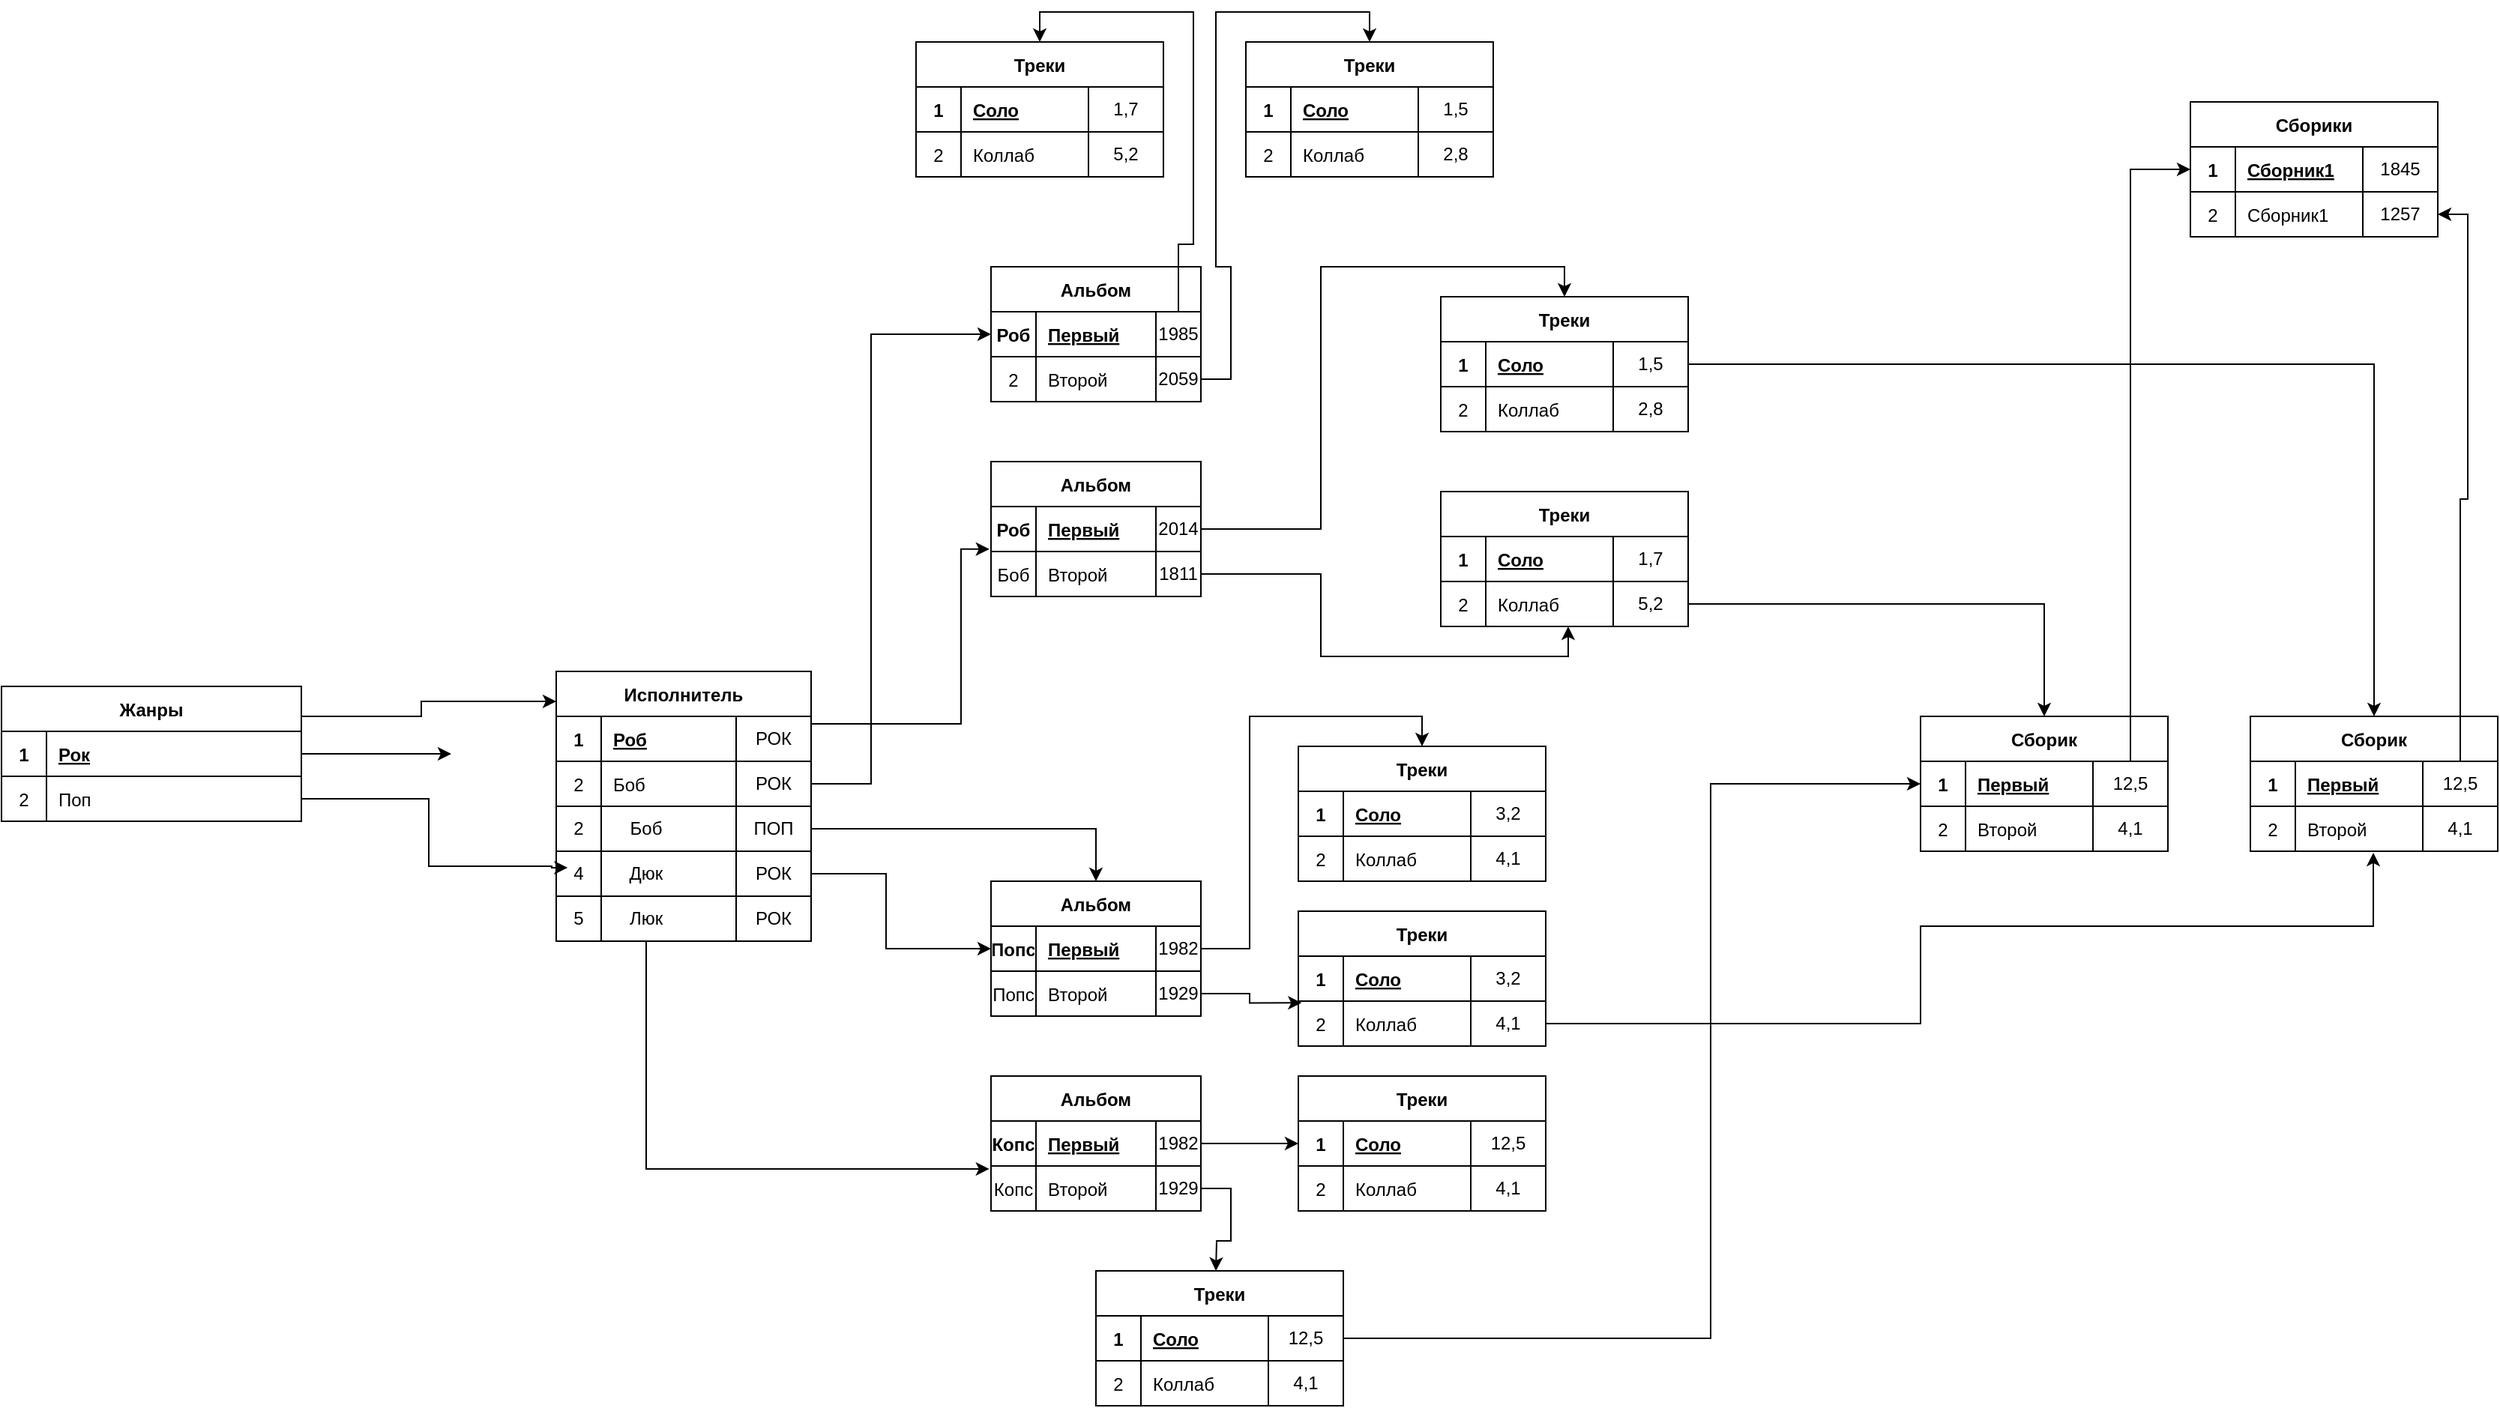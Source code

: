 <mxfile version="24.7.8">
  <diagram id="R2lEEEUBdFMjLlhIrx00" name="Page-1">
    <mxGraphModel dx="2607" dy="5033" grid="1" gridSize="10" guides="1" tooltips="1" connect="1" arrows="1" fold="1" page="1" pageScale="1" pageWidth="2339" pageHeight="3300" math="0" shadow="0" extFonts="Permanent Marker^https://fonts.googleapis.com/css?family=Permanent+Marker">
      <root>
        <mxCell id="0" />
        <mxCell id="1" parent="0" />
        <mxCell id="4CDZ-WCf3ktnuVXb5o3u-1" style="edgeStyle=orthogonalEdgeStyle;rounded=0;orthogonalLoop=1;jettySize=auto;html=1;" edge="1" parent="1" source="C-vyLk0tnHw3VtMMgP7b-23">
          <mxGeometry relative="1" as="geometry">
            <mxPoint x="550" y="495" as="targetPoint" />
          </mxGeometry>
        </mxCell>
        <mxCell id="C-vyLk0tnHw3VtMMgP7b-23" value="Жанры" style="shape=table;startSize=30;container=1;collapsible=1;childLayout=tableLayout;fixedRows=1;rowLines=0;fontStyle=1;align=center;resizeLast=1;" parent="1" vertex="1">
          <mxGeometry x="250" y="450" width="200" height="90" as="geometry" />
        </mxCell>
        <mxCell id="C-vyLk0tnHw3VtMMgP7b-24" value="" style="shape=partialRectangle;collapsible=0;dropTarget=0;pointerEvents=0;fillColor=none;points=[[0,0.5],[1,0.5]];portConstraint=eastwest;top=0;left=0;right=0;bottom=1;" parent="C-vyLk0tnHw3VtMMgP7b-23" vertex="1">
          <mxGeometry y="30" width="200" height="30" as="geometry" />
        </mxCell>
        <mxCell id="C-vyLk0tnHw3VtMMgP7b-25" value="1" style="shape=partialRectangle;overflow=hidden;connectable=0;fillColor=none;top=0;left=0;bottom=0;right=0;fontStyle=1;" parent="C-vyLk0tnHw3VtMMgP7b-24" vertex="1">
          <mxGeometry width="30" height="30" as="geometry">
            <mxRectangle width="30" height="30" as="alternateBounds" />
          </mxGeometry>
        </mxCell>
        <mxCell id="C-vyLk0tnHw3VtMMgP7b-26" value="Рок" style="shape=partialRectangle;overflow=hidden;connectable=0;fillColor=none;top=0;left=0;bottom=0;right=0;align=left;spacingLeft=6;fontStyle=5;" parent="C-vyLk0tnHw3VtMMgP7b-24" vertex="1">
          <mxGeometry x="30" width="170" height="30" as="geometry">
            <mxRectangle width="170" height="30" as="alternateBounds" />
          </mxGeometry>
        </mxCell>
        <mxCell id="C-vyLk0tnHw3VtMMgP7b-27" value="" style="shape=partialRectangle;collapsible=0;dropTarget=0;pointerEvents=0;fillColor=none;points=[[0,0.5],[1,0.5]];portConstraint=eastwest;top=0;left=0;right=0;bottom=0;" parent="C-vyLk0tnHw3VtMMgP7b-23" vertex="1">
          <mxGeometry y="60" width="200" height="30" as="geometry" />
        </mxCell>
        <mxCell id="C-vyLk0tnHw3VtMMgP7b-28" value="2" style="shape=partialRectangle;overflow=hidden;connectable=0;fillColor=none;top=0;left=0;bottom=0;right=0;" parent="C-vyLk0tnHw3VtMMgP7b-27" vertex="1">
          <mxGeometry width="30" height="30" as="geometry">
            <mxRectangle width="30" height="30" as="alternateBounds" />
          </mxGeometry>
        </mxCell>
        <mxCell id="C-vyLk0tnHw3VtMMgP7b-29" value="Поп" style="shape=partialRectangle;overflow=hidden;connectable=0;fillColor=none;top=0;left=0;bottom=0;right=0;align=left;spacingLeft=6;" parent="C-vyLk0tnHw3VtMMgP7b-27" vertex="1">
          <mxGeometry x="30" width="170" height="30" as="geometry">
            <mxRectangle width="170" height="30" as="alternateBounds" />
          </mxGeometry>
        </mxCell>
        <mxCell id="YTF2hIUv2K5-e52_fm-p-2" value="Исполнитель" style="shape=table;startSize=30;container=1;collapsible=1;childLayout=tableLayout;fixedRows=1;rowLines=0;fontStyle=1;align=center;resizeLast=1;swimlaneFillColor=none;" parent="1" vertex="1">
          <mxGeometry x="620" y="440" width="170" height="180" as="geometry" />
        </mxCell>
        <mxCell id="YTF2hIUv2K5-e52_fm-p-3" value="" style="shape=partialRectangle;collapsible=0;dropTarget=0;pointerEvents=0;fillColor=none;points=[[0,0.5],[1,0.5]];portConstraint=eastwest;top=0;left=0;right=0;bottom=1;swimlaneFillColor=none;" parent="YTF2hIUv2K5-e52_fm-p-2" vertex="1">
          <mxGeometry y="30" width="170" height="30" as="geometry" />
        </mxCell>
        <mxCell id="YTF2hIUv2K5-e52_fm-p-4" value="1" style="shape=partialRectangle;overflow=hidden;connectable=0;fillColor=none;top=0;left=0;bottom=0;right=0;fontStyle=1;swimlaneFillColor=none;" parent="YTF2hIUv2K5-e52_fm-p-3" vertex="1">
          <mxGeometry width="30" height="30" as="geometry">
            <mxRectangle width="30" height="30" as="alternateBounds" />
          </mxGeometry>
        </mxCell>
        <mxCell id="YTF2hIUv2K5-e52_fm-p-5" value="Роб" style="shape=partialRectangle;overflow=hidden;connectable=0;fillColor=none;top=0;left=0;bottom=0;right=0;align=left;spacingLeft=6;fontStyle=5;swimlaneFillColor=none;" parent="YTF2hIUv2K5-e52_fm-p-3" vertex="1">
          <mxGeometry x="30" width="140" height="30" as="geometry">
            <mxRectangle width="140" height="30" as="alternateBounds" />
          </mxGeometry>
        </mxCell>
        <mxCell id="YTF2hIUv2K5-e52_fm-p-6" value="" style="shape=partialRectangle;collapsible=0;dropTarget=0;pointerEvents=0;fillColor=none;points=[[0,0.5],[1,0.5]];portConstraint=eastwest;top=0;left=0;right=0;bottom=0;swimlaneFillColor=none;" parent="YTF2hIUv2K5-e52_fm-p-2" vertex="1">
          <mxGeometry y="60" width="170" height="30" as="geometry" />
        </mxCell>
        <mxCell id="YTF2hIUv2K5-e52_fm-p-7" value="2" style="shape=partialRectangle;overflow=hidden;connectable=0;fillColor=none;top=0;left=0;bottom=0;right=0;swimlaneFillColor=none;" parent="YTF2hIUv2K5-e52_fm-p-6" vertex="1">
          <mxGeometry width="30" height="30" as="geometry">
            <mxRectangle width="30" height="30" as="alternateBounds" />
          </mxGeometry>
        </mxCell>
        <mxCell id="YTF2hIUv2K5-e52_fm-p-8" value="Боб" style="shape=partialRectangle;overflow=hidden;connectable=0;fillColor=none;top=0;left=0;bottom=0;right=0;align=left;spacingLeft=6;swimlaneFillColor=none;" parent="YTF2hIUv2K5-e52_fm-p-6" vertex="1">
          <mxGeometry x="30" width="140" height="30" as="geometry">
            <mxRectangle width="140" height="30" as="alternateBounds" />
          </mxGeometry>
        </mxCell>
        <mxCell id="YTF2hIUv2K5-e52_fm-p-84" value="" style="group" parent="1" vertex="1" connectable="0">
          <mxGeometry x="910" y="580" width="140" height="90" as="geometry" />
        </mxCell>
        <mxCell id="YTF2hIUv2K5-e52_fm-p-26" value="Альбом" style="shape=table;startSize=30;container=1;collapsible=1;childLayout=tableLayout;fixedRows=1;rowLines=0;fontStyle=1;align=center;resizeLast=1;swimlaneLine=1;" parent="YTF2hIUv2K5-e52_fm-p-84" vertex="1">
          <mxGeometry width="140" height="90" as="geometry">
            <mxRectangle x="960" y="510" width="80" height="30" as="alternateBounds" />
          </mxGeometry>
        </mxCell>
        <mxCell id="YTF2hIUv2K5-e52_fm-p-27" value="" style="shape=partialRectangle;collapsible=0;dropTarget=0;pointerEvents=0;fillColor=none;points=[[0,0.5],[1,0.5]];portConstraint=eastwest;top=0;left=0;right=0;bottom=1;" parent="YTF2hIUv2K5-e52_fm-p-26" vertex="1">
          <mxGeometry y="30" width="140" height="30" as="geometry" />
        </mxCell>
        <mxCell id="YTF2hIUv2K5-e52_fm-p-28" value="Попс" style="shape=partialRectangle;overflow=hidden;connectable=0;fillColor=none;top=0;left=0;bottom=0;right=0;fontStyle=1;" parent="YTF2hIUv2K5-e52_fm-p-27" vertex="1">
          <mxGeometry width="30" height="30" as="geometry">
            <mxRectangle width="30" height="30" as="alternateBounds" />
          </mxGeometry>
        </mxCell>
        <mxCell id="YTF2hIUv2K5-e52_fm-p-29" value="Первый" style="shape=partialRectangle;overflow=hidden;connectable=0;fillColor=none;top=0;left=0;bottom=0;right=0;align=left;spacingLeft=6;fontStyle=5;" parent="YTF2hIUv2K5-e52_fm-p-27" vertex="1">
          <mxGeometry x="30" width="110" height="30" as="geometry">
            <mxRectangle width="110" height="30" as="alternateBounds" />
          </mxGeometry>
        </mxCell>
        <mxCell id="YTF2hIUv2K5-e52_fm-p-30" value="" style="shape=partialRectangle;collapsible=0;dropTarget=0;pointerEvents=0;fillColor=none;points=[[0,0.5],[1,0.5]];portConstraint=eastwest;top=0;left=0;right=0;bottom=0;" parent="YTF2hIUv2K5-e52_fm-p-26" vertex="1">
          <mxGeometry y="60" width="140" height="30" as="geometry" />
        </mxCell>
        <mxCell id="YTF2hIUv2K5-e52_fm-p-31" value="Попс" style="shape=partialRectangle;overflow=hidden;connectable=0;fillColor=none;top=0;left=0;bottom=0;right=0;" parent="YTF2hIUv2K5-e52_fm-p-30" vertex="1">
          <mxGeometry width="30" height="30" as="geometry">
            <mxRectangle width="30" height="30" as="alternateBounds" />
          </mxGeometry>
        </mxCell>
        <mxCell id="YTF2hIUv2K5-e52_fm-p-32" value="Второй" style="shape=partialRectangle;overflow=hidden;connectable=0;fillColor=none;top=0;left=0;bottom=0;right=0;align=left;spacingLeft=6;" parent="YTF2hIUv2K5-e52_fm-p-30" vertex="1">
          <mxGeometry x="30" width="110" height="30" as="geometry">
            <mxRectangle width="110" height="30" as="alternateBounds" />
          </mxGeometry>
        </mxCell>
        <mxCell id="YTF2hIUv2K5-e52_fm-p-74" value="1982" style="rounded=0;whiteSpace=wrap;html=1;fillColor=none;" parent="YTF2hIUv2K5-e52_fm-p-84" vertex="1">
          <mxGeometry x="110" y="30" width="30" height="30" as="geometry" />
        </mxCell>
        <mxCell id="YTF2hIUv2K5-e52_fm-p-80" value="" style="rounded=0;whiteSpace=wrap;html=1;fillColor=none;" parent="YTF2hIUv2K5-e52_fm-p-84" vertex="1">
          <mxGeometry x="110" y="60" width="30" height="30" as="geometry" />
        </mxCell>
        <mxCell id="YTF2hIUv2K5-e52_fm-p-81" value="1929" style="rounded=0;whiteSpace=wrap;html=1;fillColor=none;" parent="YTF2hIUv2K5-e52_fm-p-84" vertex="1">
          <mxGeometry x="110" y="60" width="30" height="30" as="geometry" />
        </mxCell>
        <mxCell id="YTF2hIUv2K5-e52_fm-p-85" value="" style="group" parent="1" vertex="1" connectable="0">
          <mxGeometry x="910" y="710" width="140" height="90" as="geometry" />
        </mxCell>
        <mxCell id="YTF2hIUv2K5-e52_fm-p-86" value="Альбом" style="shape=table;startSize=30;container=1;collapsible=1;childLayout=tableLayout;fixedRows=1;rowLines=0;fontStyle=1;align=center;resizeLast=1;swimlaneLine=1;" parent="YTF2hIUv2K5-e52_fm-p-85" vertex="1">
          <mxGeometry width="140" height="90" as="geometry">
            <mxRectangle x="960" y="510" width="80" height="30" as="alternateBounds" />
          </mxGeometry>
        </mxCell>
        <mxCell id="YTF2hIUv2K5-e52_fm-p-87" value="" style="shape=partialRectangle;collapsible=0;dropTarget=0;pointerEvents=0;fillColor=none;points=[[0,0.5],[1,0.5]];portConstraint=eastwest;top=0;left=0;right=0;bottom=1;" parent="YTF2hIUv2K5-e52_fm-p-86" vertex="1">
          <mxGeometry y="30" width="140" height="30" as="geometry" />
        </mxCell>
        <mxCell id="YTF2hIUv2K5-e52_fm-p-88" value="Копс" style="shape=partialRectangle;overflow=hidden;connectable=0;fillColor=none;top=0;left=0;bottom=0;right=0;fontStyle=1;" parent="YTF2hIUv2K5-e52_fm-p-87" vertex="1">
          <mxGeometry width="30" height="30" as="geometry">
            <mxRectangle width="30" height="30" as="alternateBounds" />
          </mxGeometry>
        </mxCell>
        <mxCell id="YTF2hIUv2K5-e52_fm-p-89" value="Первый" style="shape=partialRectangle;overflow=hidden;connectable=0;fillColor=none;top=0;left=0;bottom=0;right=0;align=left;spacingLeft=6;fontStyle=5;" parent="YTF2hIUv2K5-e52_fm-p-87" vertex="1">
          <mxGeometry x="30" width="110" height="30" as="geometry">
            <mxRectangle width="110" height="30" as="alternateBounds" />
          </mxGeometry>
        </mxCell>
        <mxCell id="YTF2hIUv2K5-e52_fm-p-90" value="" style="shape=partialRectangle;collapsible=0;dropTarget=0;pointerEvents=0;fillColor=none;points=[[0,0.5],[1,0.5]];portConstraint=eastwest;top=0;left=0;right=0;bottom=0;" parent="YTF2hIUv2K5-e52_fm-p-86" vertex="1">
          <mxGeometry y="60" width="140" height="30" as="geometry" />
        </mxCell>
        <mxCell id="YTF2hIUv2K5-e52_fm-p-91" value="Копс" style="shape=partialRectangle;overflow=hidden;connectable=0;fillColor=none;top=0;left=0;bottom=0;right=0;" parent="YTF2hIUv2K5-e52_fm-p-90" vertex="1">
          <mxGeometry width="30" height="30" as="geometry">
            <mxRectangle width="30" height="30" as="alternateBounds" />
          </mxGeometry>
        </mxCell>
        <mxCell id="YTF2hIUv2K5-e52_fm-p-92" value="Второй" style="shape=partialRectangle;overflow=hidden;connectable=0;fillColor=none;top=0;left=0;bottom=0;right=0;align=left;spacingLeft=6;" parent="YTF2hIUv2K5-e52_fm-p-90" vertex="1">
          <mxGeometry x="30" width="110" height="30" as="geometry">
            <mxRectangle width="110" height="30" as="alternateBounds" />
          </mxGeometry>
        </mxCell>
        <mxCell id="YTF2hIUv2K5-e52_fm-p-93" value="1982" style="rounded=0;whiteSpace=wrap;html=1;fillColor=none;" parent="YTF2hIUv2K5-e52_fm-p-85" vertex="1">
          <mxGeometry x="110" y="30" width="30" height="30" as="geometry" />
        </mxCell>
        <mxCell id="YTF2hIUv2K5-e52_fm-p-94" value="" style="rounded=0;whiteSpace=wrap;html=1;fillColor=none;" parent="YTF2hIUv2K5-e52_fm-p-85" vertex="1">
          <mxGeometry x="110" y="60" width="30" height="30" as="geometry" />
        </mxCell>
        <mxCell id="YTF2hIUv2K5-e52_fm-p-95" value="1929" style="rounded=0;whiteSpace=wrap;html=1;fillColor=none;" parent="YTF2hIUv2K5-e52_fm-p-85" vertex="1">
          <mxGeometry x="110" y="60" width="30" height="30" as="geometry" />
        </mxCell>
        <mxCell id="YTF2hIUv2K5-e52_fm-p-229" style="edgeStyle=orthogonalEdgeStyle;rounded=0;orthogonalLoop=1;jettySize=auto;html=1;" parent="YTF2hIUv2K5-e52_fm-p-85" source="YTF2hIUv2K5-e52_fm-p-90" edge="1">
          <mxGeometry relative="1" as="geometry">
            <mxPoint x="150" y="130.0" as="targetPoint" />
          </mxGeometry>
        </mxCell>
        <mxCell id="YTF2hIUv2K5-e52_fm-p-96" value="" style="group" parent="1" vertex="1" connectable="0">
          <mxGeometry x="910" y="300" width="140" height="90" as="geometry" />
        </mxCell>
        <mxCell id="YTF2hIUv2K5-e52_fm-p-97" value="Альбом" style="shape=table;startSize=30;container=1;collapsible=1;childLayout=tableLayout;fixedRows=1;rowLines=0;fontStyle=1;align=center;resizeLast=1;swimlaneLine=1;" parent="YTF2hIUv2K5-e52_fm-p-96" vertex="1">
          <mxGeometry width="140" height="90" as="geometry">
            <mxRectangle x="960" y="510" width="80" height="30" as="alternateBounds" />
          </mxGeometry>
        </mxCell>
        <mxCell id="YTF2hIUv2K5-e52_fm-p-98" value="" style="shape=partialRectangle;collapsible=0;dropTarget=0;pointerEvents=0;fillColor=none;points=[[0,0.5],[1,0.5]];portConstraint=eastwest;top=0;left=0;right=0;bottom=1;" parent="YTF2hIUv2K5-e52_fm-p-97" vertex="1">
          <mxGeometry y="30" width="140" height="30" as="geometry" />
        </mxCell>
        <mxCell id="YTF2hIUv2K5-e52_fm-p-99" value="Роб" style="shape=partialRectangle;overflow=hidden;connectable=0;fillColor=none;top=0;left=0;bottom=0;right=0;fontStyle=1;" parent="YTF2hIUv2K5-e52_fm-p-98" vertex="1">
          <mxGeometry width="30" height="30" as="geometry">
            <mxRectangle width="30" height="30" as="alternateBounds" />
          </mxGeometry>
        </mxCell>
        <mxCell id="YTF2hIUv2K5-e52_fm-p-100" value="Первый" style="shape=partialRectangle;overflow=hidden;connectable=0;fillColor=none;top=0;left=0;bottom=0;right=0;align=left;spacingLeft=6;fontStyle=5;" parent="YTF2hIUv2K5-e52_fm-p-98" vertex="1">
          <mxGeometry x="30" width="110" height="30" as="geometry">
            <mxRectangle width="110" height="30" as="alternateBounds" />
          </mxGeometry>
        </mxCell>
        <mxCell id="YTF2hIUv2K5-e52_fm-p-101" value="" style="shape=partialRectangle;collapsible=0;dropTarget=0;pointerEvents=0;fillColor=none;points=[[0,0.5],[1,0.5]];portConstraint=eastwest;top=0;left=0;right=0;bottom=0;" parent="YTF2hIUv2K5-e52_fm-p-97" vertex="1">
          <mxGeometry y="60" width="140" height="30" as="geometry" />
        </mxCell>
        <mxCell id="YTF2hIUv2K5-e52_fm-p-102" value="Боб" style="shape=partialRectangle;overflow=hidden;connectable=0;fillColor=none;top=0;left=0;bottom=0;right=0;" parent="YTF2hIUv2K5-e52_fm-p-101" vertex="1">
          <mxGeometry width="30" height="30" as="geometry">
            <mxRectangle width="30" height="30" as="alternateBounds" />
          </mxGeometry>
        </mxCell>
        <mxCell id="YTF2hIUv2K5-e52_fm-p-103" value="Второй" style="shape=partialRectangle;overflow=hidden;connectable=0;fillColor=none;top=0;left=0;bottom=0;right=0;align=left;spacingLeft=6;" parent="YTF2hIUv2K5-e52_fm-p-101" vertex="1">
          <mxGeometry x="30" width="110" height="30" as="geometry">
            <mxRectangle width="110" height="30" as="alternateBounds" />
          </mxGeometry>
        </mxCell>
        <mxCell id="YTF2hIUv2K5-e52_fm-p-104" value="2014" style="rounded=0;whiteSpace=wrap;html=1;fillColor=none;" parent="YTF2hIUv2K5-e52_fm-p-96" vertex="1">
          <mxGeometry x="110" y="30" width="30" height="30" as="geometry" />
        </mxCell>
        <mxCell id="YTF2hIUv2K5-e52_fm-p-105" value="" style="rounded=0;whiteSpace=wrap;html=1;fillColor=none;" parent="YTF2hIUv2K5-e52_fm-p-96" vertex="1">
          <mxGeometry x="110" y="60" width="30" height="30" as="geometry" />
        </mxCell>
        <mxCell id="YTF2hIUv2K5-e52_fm-p-106" value="1811" style="rounded=0;whiteSpace=wrap;html=1;fillColor=none;" parent="YTF2hIUv2K5-e52_fm-p-96" vertex="1">
          <mxGeometry x="110" y="60" width="30" height="30" as="geometry" />
        </mxCell>
        <mxCell id="YTF2hIUv2K5-e52_fm-p-107" value="" style="group" parent="1" vertex="1" connectable="0">
          <mxGeometry x="910" y="170" width="140" height="90" as="geometry" />
        </mxCell>
        <mxCell id="YTF2hIUv2K5-e52_fm-p-108" value="Альбом" style="shape=table;startSize=30;container=1;collapsible=1;childLayout=tableLayout;fixedRows=1;rowLines=0;fontStyle=1;align=center;resizeLast=1;swimlaneLine=1;" parent="YTF2hIUv2K5-e52_fm-p-107" vertex="1">
          <mxGeometry width="140" height="90" as="geometry">
            <mxRectangle x="960" y="510" width="80" height="30" as="alternateBounds" />
          </mxGeometry>
        </mxCell>
        <mxCell id="YTF2hIUv2K5-e52_fm-p-109" value="" style="shape=partialRectangle;collapsible=0;dropTarget=0;pointerEvents=0;fillColor=none;points=[[0,0.5],[1,0.5]];portConstraint=eastwest;top=0;left=0;right=0;bottom=1;" parent="YTF2hIUv2K5-e52_fm-p-108" vertex="1">
          <mxGeometry y="30" width="140" height="30" as="geometry" />
        </mxCell>
        <mxCell id="YTF2hIUv2K5-e52_fm-p-110" value="Роб" style="shape=partialRectangle;overflow=hidden;connectable=0;fillColor=none;top=0;left=0;bottom=0;right=0;fontStyle=1;" parent="YTF2hIUv2K5-e52_fm-p-109" vertex="1">
          <mxGeometry width="30" height="30" as="geometry">
            <mxRectangle width="30" height="30" as="alternateBounds" />
          </mxGeometry>
        </mxCell>
        <mxCell id="YTF2hIUv2K5-e52_fm-p-111" value="Первый" style="shape=partialRectangle;overflow=hidden;connectable=0;fillColor=none;top=0;left=0;bottom=0;right=0;align=left;spacingLeft=6;fontStyle=5;" parent="YTF2hIUv2K5-e52_fm-p-109" vertex="1">
          <mxGeometry x="30" width="110" height="30" as="geometry">
            <mxRectangle width="110" height="30" as="alternateBounds" />
          </mxGeometry>
        </mxCell>
        <mxCell id="YTF2hIUv2K5-e52_fm-p-112" value="" style="shape=partialRectangle;collapsible=0;dropTarget=0;pointerEvents=0;fillColor=none;points=[[0,0.5],[1,0.5]];portConstraint=eastwest;top=0;left=0;right=0;bottom=0;" parent="YTF2hIUv2K5-e52_fm-p-108" vertex="1">
          <mxGeometry y="60" width="140" height="30" as="geometry" />
        </mxCell>
        <mxCell id="YTF2hIUv2K5-e52_fm-p-113" value="2" style="shape=partialRectangle;overflow=hidden;connectable=0;fillColor=none;top=0;left=0;bottom=0;right=0;" parent="YTF2hIUv2K5-e52_fm-p-112" vertex="1">
          <mxGeometry width="30" height="30" as="geometry">
            <mxRectangle width="30" height="30" as="alternateBounds" />
          </mxGeometry>
        </mxCell>
        <mxCell id="YTF2hIUv2K5-e52_fm-p-114" value="Второй" style="shape=partialRectangle;overflow=hidden;connectable=0;fillColor=none;top=0;left=0;bottom=0;right=0;align=left;spacingLeft=6;" parent="YTF2hIUv2K5-e52_fm-p-112" vertex="1">
          <mxGeometry x="30" width="110" height="30" as="geometry">
            <mxRectangle width="110" height="30" as="alternateBounds" />
          </mxGeometry>
        </mxCell>
        <mxCell id="YTF2hIUv2K5-e52_fm-p-115" value="1985" style="rounded=0;whiteSpace=wrap;html=1;fillColor=none;" parent="YTF2hIUv2K5-e52_fm-p-107" vertex="1">
          <mxGeometry x="110" y="30" width="30" height="30" as="geometry" />
        </mxCell>
        <mxCell id="YTF2hIUv2K5-e52_fm-p-116" value="" style="rounded=0;whiteSpace=wrap;html=1;fillColor=none;" parent="YTF2hIUv2K5-e52_fm-p-107" vertex="1">
          <mxGeometry x="110" y="60" width="30" height="30" as="geometry" />
        </mxCell>
        <mxCell id="YTF2hIUv2K5-e52_fm-p-117" value="2059" style="rounded=0;whiteSpace=wrap;html=1;fillColor=none;" parent="YTF2hIUv2K5-e52_fm-p-107" vertex="1">
          <mxGeometry x="110" y="60" width="30" height="30" as="geometry" />
        </mxCell>
        <mxCell id="YTF2hIUv2K5-e52_fm-p-150" value="" style="group" parent="1" vertex="1" connectable="0">
          <mxGeometry x="1115" y="490" width="165" height="90" as="geometry" />
        </mxCell>
        <mxCell id="YTF2hIUv2K5-e52_fm-p-57" value="Треки" style="shape=table;startSize=30;container=1;collapsible=1;childLayout=tableLayout;fixedRows=1;rowLines=0;fontStyle=1;align=center;resizeLast=1;" parent="YTF2hIUv2K5-e52_fm-p-150" vertex="1">
          <mxGeometry width="165" height="90" as="geometry" />
        </mxCell>
        <mxCell id="YTF2hIUv2K5-e52_fm-p-58" value="" style="shape=partialRectangle;collapsible=0;dropTarget=0;pointerEvents=0;fillColor=none;points=[[0,0.5],[1,0.5]];portConstraint=eastwest;top=0;left=0;right=0;bottom=1;" parent="YTF2hIUv2K5-e52_fm-p-57" vertex="1">
          <mxGeometry y="30" width="165" height="30" as="geometry" />
        </mxCell>
        <mxCell id="YTF2hIUv2K5-e52_fm-p-59" value="1" style="shape=partialRectangle;overflow=hidden;connectable=0;fillColor=none;top=0;left=0;bottom=0;right=0;fontStyle=1;" parent="YTF2hIUv2K5-e52_fm-p-58" vertex="1">
          <mxGeometry width="30" height="30" as="geometry">
            <mxRectangle width="30" height="30" as="alternateBounds" />
          </mxGeometry>
        </mxCell>
        <mxCell id="YTF2hIUv2K5-e52_fm-p-60" value="Соло" style="shape=partialRectangle;overflow=hidden;connectable=0;fillColor=none;top=0;left=0;bottom=0;right=0;align=left;spacingLeft=6;fontStyle=5;" parent="YTF2hIUv2K5-e52_fm-p-58" vertex="1">
          <mxGeometry x="30" width="135" height="30" as="geometry">
            <mxRectangle width="135" height="30" as="alternateBounds" />
          </mxGeometry>
        </mxCell>
        <mxCell id="YTF2hIUv2K5-e52_fm-p-61" value="" style="shape=partialRectangle;collapsible=0;dropTarget=0;pointerEvents=0;fillColor=none;points=[[0,0.5],[1,0.5]];portConstraint=eastwest;top=0;left=0;right=0;bottom=0;" parent="YTF2hIUv2K5-e52_fm-p-57" vertex="1">
          <mxGeometry y="60" width="165" height="30" as="geometry" />
        </mxCell>
        <mxCell id="YTF2hIUv2K5-e52_fm-p-62" value="2" style="shape=partialRectangle;overflow=hidden;connectable=0;fillColor=none;top=0;left=0;bottom=0;right=0;" parent="YTF2hIUv2K5-e52_fm-p-61" vertex="1">
          <mxGeometry width="30" height="30" as="geometry">
            <mxRectangle width="30" height="30" as="alternateBounds" />
          </mxGeometry>
        </mxCell>
        <mxCell id="YTF2hIUv2K5-e52_fm-p-63" value="Коллаб" style="shape=partialRectangle;overflow=hidden;connectable=0;fillColor=none;top=0;left=0;bottom=0;right=0;align=left;spacingLeft=6;" parent="YTF2hIUv2K5-e52_fm-p-61" vertex="1">
          <mxGeometry x="30" width="135" height="30" as="geometry">
            <mxRectangle width="135" height="30" as="alternateBounds" />
          </mxGeometry>
        </mxCell>
        <mxCell id="YTF2hIUv2K5-e52_fm-p-120" value="3,2" style="rounded=0;whiteSpace=wrap;html=1;fillColor=none;" parent="YTF2hIUv2K5-e52_fm-p-150" vertex="1">
          <mxGeometry x="115" y="30" width="50" height="30" as="geometry" />
        </mxCell>
        <mxCell id="YTF2hIUv2K5-e52_fm-p-121" value="4,1" style="rounded=0;whiteSpace=wrap;html=1;fillColor=none;" parent="YTF2hIUv2K5-e52_fm-p-150" vertex="1">
          <mxGeometry x="115" y="60" width="50" height="30" as="geometry" />
        </mxCell>
        <mxCell id="YTF2hIUv2K5-e52_fm-p-151" value="" style="group" parent="1" vertex="1" connectable="0">
          <mxGeometry x="1115" y="710" width="165" height="90" as="geometry" />
        </mxCell>
        <mxCell id="YTF2hIUv2K5-e52_fm-p-152" value="Треки" style="shape=table;startSize=30;container=1;collapsible=1;childLayout=tableLayout;fixedRows=1;rowLines=0;fontStyle=1;align=center;resizeLast=1;" parent="YTF2hIUv2K5-e52_fm-p-151" vertex="1">
          <mxGeometry width="165" height="90" as="geometry">
            <mxRectangle width="70" height="30" as="alternateBounds" />
          </mxGeometry>
        </mxCell>
        <mxCell id="YTF2hIUv2K5-e52_fm-p-153" value="" style="shape=partialRectangle;collapsible=0;dropTarget=0;pointerEvents=0;fillColor=none;points=[[0,0.5],[1,0.5]];portConstraint=eastwest;top=0;left=0;right=0;bottom=1;" parent="YTF2hIUv2K5-e52_fm-p-152" vertex="1">
          <mxGeometry y="30" width="165" height="30" as="geometry" />
        </mxCell>
        <mxCell id="YTF2hIUv2K5-e52_fm-p-154" value="1" style="shape=partialRectangle;overflow=hidden;connectable=0;fillColor=none;top=0;left=0;bottom=0;right=0;fontStyle=1;" parent="YTF2hIUv2K5-e52_fm-p-153" vertex="1">
          <mxGeometry width="30" height="30" as="geometry">
            <mxRectangle width="30" height="30" as="alternateBounds" />
          </mxGeometry>
        </mxCell>
        <mxCell id="YTF2hIUv2K5-e52_fm-p-155" value="Соло" style="shape=partialRectangle;overflow=hidden;connectable=0;fillColor=none;top=0;left=0;bottom=0;right=0;align=left;spacingLeft=6;fontStyle=5;" parent="YTF2hIUv2K5-e52_fm-p-153" vertex="1">
          <mxGeometry x="30" width="135" height="30" as="geometry">
            <mxRectangle width="135" height="30" as="alternateBounds" />
          </mxGeometry>
        </mxCell>
        <mxCell id="YTF2hIUv2K5-e52_fm-p-156" value="" style="shape=partialRectangle;collapsible=0;dropTarget=0;pointerEvents=0;fillColor=none;points=[[0,0.5],[1,0.5]];portConstraint=eastwest;top=0;left=0;right=0;bottom=0;" parent="YTF2hIUv2K5-e52_fm-p-152" vertex="1">
          <mxGeometry y="60" width="165" height="30" as="geometry" />
        </mxCell>
        <mxCell id="YTF2hIUv2K5-e52_fm-p-157" value="2" style="shape=partialRectangle;overflow=hidden;connectable=0;fillColor=none;top=0;left=0;bottom=0;right=0;" parent="YTF2hIUv2K5-e52_fm-p-156" vertex="1">
          <mxGeometry width="30" height="30" as="geometry">
            <mxRectangle width="30" height="30" as="alternateBounds" />
          </mxGeometry>
        </mxCell>
        <mxCell id="YTF2hIUv2K5-e52_fm-p-158" value="Коллаб" style="shape=partialRectangle;overflow=hidden;connectable=0;fillColor=none;top=0;left=0;bottom=0;right=0;align=left;spacingLeft=6;" parent="YTF2hIUv2K5-e52_fm-p-156" vertex="1">
          <mxGeometry x="30" width="135" height="30" as="geometry">
            <mxRectangle width="135" height="30" as="alternateBounds" />
          </mxGeometry>
        </mxCell>
        <mxCell id="YTF2hIUv2K5-e52_fm-p-159" value="12,5" style="rounded=0;whiteSpace=wrap;html=1;fillColor=none;" parent="YTF2hIUv2K5-e52_fm-p-151" vertex="1">
          <mxGeometry x="115" y="30" width="50" height="30" as="geometry" />
        </mxCell>
        <mxCell id="YTF2hIUv2K5-e52_fm-p-160" value="4,1" style="rounded=0;whiteSpace=wrap;html=1;fillColor=none;" parent="YTF2hIUv2K5-e52_fm-p-151" vertex="1">
          <mxGeometry x="115" y="60" width="50" height="30" as="geometry" />
        </mxCell>
        <mxCell id="YTF2hIUv2K5-e52_fm-p-161" value="" style="group" parent="1" vertex="1" connectable="0">
          <mxGeometry x="1210" y="320" width="165" height="90" as="geometry" />
        </mxCell>
        <mxCell id="YTF2hIUv2K5-e52_fm-p-162" value="Треки" style="shape=table;startSize=30;container=1;collapsible=1;childLayout=tableLayout;fixedRows=1;rowLines=0;fontStyle=1;align=center;resizeLast=1;" parent="YTF2hIUv2K5-e52_fm-p-161" vertex="1">
          <mxGeometry width="165" height="90" as="geometry" />
        </mxCell>
        <mxCell id="YTF2hIUv2K5-e52_fm-p-163" value="" style="shape=partialRectangle;collapsible=0;dropTarget=0;pointerEvents=0;fillColor=none;points=[[0,0.5],[1,0.5]];portConstraint=eastwest;top=0;left=0;right=0;bottom=1;" parent="YTF2hIUv2K5-e52_fm-p-162" vertex="1">
          <mxGeometry y="30" width="165" height="30" as="geometry" />
        </mxCell>
        <mxCell id="YTF2hIUv2K5-e52_fm-p-164" value="1" style="shape=partialRectangle;overflow=hidden;connectable=0;fillColor=none;top=0;left=0;bottom=0;right=0;fontStyle=1;" parent="YTF2hIUv2K5-e52_fm-p-163" vertex="1">
          <mxGeometry width="30" height="30" as="geometry">
            <mxRectangle width="30" height="30" as="alternateBounds" />
          </mxGeometry>
        </mxCell>
        <mxCell id="YTF2hIUv2K5-e52_fm-p-165" value="Соло" style="shape=partialRectangle;overflow=hidden;connectable=0;fillColor=none;top=0;left=0;bottom=0;right=0;align=left;spacingLeft=6;fontStyle=5;" parent="YTF2hIUv2K5-e52_fm-p-163" vertex="1">
          <mxGeometry x="30" width="135" height="30" as="geometry">
            <mxRectangle width="135" height="30" as="alternateBounds" />
          </mxGeometry>
        </mxCell>
        <mxCell id="YTF2hIUv2K5-e52_fm-p-166" value="" style="shape=partialRectangle;collapsible=0;dropTarget=0;pointerEvents=0;fillColor=none;points=[[0,0.5],[1,0.5]];portConstraint=eastwest;top=0;left=0;right=0;bottom=0;" parent="YTF2hIUv2K5-e52_fm-p-162" vertex="1">
          <mxGeometry y="60" width="165" height="30" as="geometry" />
        </mxCell>
        <mxCell id="YTF2hIUv2K5-e52_fm-p-167" value="2" style="shape=partialRectangle;overflow=hidden;connectable=0;fillColor=none;top=0;left=0;bottom=0;right=0;" parent="YTF2hIUv2K5-e52_fm-p-166" vertex="1">
          <mxGeometry width="30" height="30" as="geometry">
            <mxRectangle width="30" height="30" as="alternateBounds" />
          </mxGeometry>
        </mxCell>
        <mxCell id="YTF2hIUv2K5-e52_fm-p-168" value="Коллаб" style="shape=partialRectangle;overflow=hidden;connectable=0;fillColor=none;top=0;left=0;bottom=0;right=0;align=left;spacingLeft=6;" parent="YTF2hIUv2K5-e52_fm-p-166" vertex="1">
          <mxGeometry x="30" width="135" height="30" as="geometry">
            <mxRectangle width="135" height="30" as="alternateBounds" />
          </mxGeometry>
        </mxCell>
        <mxCell id="YTF2hIUv2K5-e52_fm-p-169" value="1,7" style="rounded=0;whiteSpace=wrap;html=1;fillColor=none;" parent="YTF2hIUv2K5-e52_fm-p-161" vertex="1">
          <mxGeometry x="115" y="30" width="50" height="30" as="geometry" />
        </mxCell>
        <mxCell id="YTF2hIUv2K5-e52_fm-p-170" value="5,2" style="rounded=0;whiteSpace=wrap;html=1;fillColor=none;" parent="YTF2hIUv2K5-e52_fm-p-161" vertex="1">
          <mxGeometry x="115" y="60" width="50" height="30" as="geometry" />
        </mxCell>
        <mxCell id="YTF2hIUv2K5-e52_fm-p-171" value="" style="group" parent="1" vertex="1" connectable="0">
          <mxGeometry x="1210" y="190" width="165" height="90" as="geometry" />
        </mxCell>
        <mxCell id="YTF2hIUv2K5-e52_fm-p-172" value="Треки" style="shape=table;startSize=30;container=1;collapsible=1;childLayout=tableLayout;fixedRows=1;rowLines=0;fontStyle=1;align=center;resizeLast=1;" parent="YTF2hIUv2K5-e52_fm-p-171" vertex="1">
          <mxGeometry width="165" height="90" as="geometry" />
        </mxCell>
        <mxCell id="YTF2hIUv2K5-e52_fm-p-173" value="" style="shape=partialRectangle;collapsible=0;dropTarget=0;pointerEvents=0;fillColor=none;points=[[0,0.5],[1,0.5]];portConstraint=eastwest;top=0;left=0;right=0;bottom=1;" parent="YTF2hIUv2K5-e52_fm-p-172" vertex="1">
          <mxGeometry y="30" width="165" height="30" as="geometry" />
        </mxCell>
        <mxCell id="YTF2hIUv2K5-e52_fm-p-174" value="1" style="shape=partialRectangle;overflow=hidden;connectable=0;fillColor=none;top=0;left=0;bottom=0;right=0;fontStyle=1;" parent="YTF2hIUv2K5-e52_fm-p-173" vertex="1">
          <mxGeometry width="30" height="30" as="geometry">
            <mxRectangle width="30" height="30" as="alternateBounds" />
          </mxGeometry>
        </mxCell>
        <mxCell id="YTF2hIUv2K5-e52_fm-p-175" value="Соло" style="shape=partialRectangle;overflow=hidden;connectable=0;fillColor=none;top=0;left=0;bottom=0;right=0;align=left;spacingLeft=6;fontStyle=5;" parent="YTF2hIUv2K5-e52_fm-p-173" vertex="1">
          <mxGeometry x="30" width="135" height="30" as="geometry">
            <mxRectangle width="135" height="30" as="alternateBounds" />
          </mxGeometry>
        </mxCell>
        <mxCell id="YTF2hIUv2K5-e52_fm-p-176" value="" style="shape=partialRectangle;collapsible=0;dropTarget=0;pointerEvents=0;fillColor=none;points=[[0,0.5],[1,0.5]];portConstraint=eastwest;top=0;left=0;right=0;bottom=0;" parent="YTF2hIUv2K5-e52_fm-p-172" vertex="1">
          <mxGeometry y="60" width="165" height="30" as="geometry" />
        </mxCell>
        <mxCell id="YTF2hIUv2K5-e52_fm-p-177" value="2" style="shape=partialRectangle;overflow=hidden;connectable=0;fillColor=none;top=0;left=0;bottom=0;right=0;" parent="YTF2hIUv2K5-e52_fm-p-176" vertex="1">
          <mxGeometry width="30" height="30" as="geometry">
            <mxRectangle width="30" height="30" as="alternateBounds" />
          </mxGeometry>
        </mxCell>
        <mxCell id="YTF2hIUv2K5-e52_fm-p-178" value="Коллаб" style="shape=partialRectangle;overflow=hidden;connectable=0;fillColor=none;top=0;left=0;bottom=0;right=0;align=left;spacingLeft=6;" parent="YTF2hIUv2K5-e52_fm-p-176" vertex="1">
          <mxGeometry x="30" width="135" height="30" as="geometry">
            <mxRectangle width="135" height="30" as="alternateBounds" />
          </mxGeometry>
        </mxCell>
        <mxCell id="YTF2hIUv2K5-e52_fm-p-179" value="1,5" style="rounded=0;whiteSpace=wrap;html=1;fillColor=none;" parent="YTF2hIUv2K5-e52_fm-p-171" vertex="1">
          <mxGeometry x="115" y="30" width="50" height="30" as="geometry" />
        </mxCell>
        <mxCell id="YTF2hIUv2K5-e52_fm-p-180" value="2,8" style="rounded=0;whiteSpace=wrap;html=1;fillColor=none;" parent="YTF2hIUv2K5-e52_fm-p-171" vertex="1">
          <mxGeometry x="115" y="60" width="50" height="30" as="geometry" />
        </mxCell>
        <mxCell id="YTF2hIUv2K5-e52_fm-p-202" value="РОК" style="rounded=0;whiteSpace=wrap;html=1;fillColor=none;" parent="1" vertex="1">
          <mxGeometry x="740" y="470" width="50" height="30" as="geometry" />
        </mxCell>
        <mxCell id="YTF2hIUv2K5-e52_fm-p-216" style="edgeStyle=orthogonalEdgeStyle;rounded=0;orthogonalLoop=1;jettySize=auto;html=1;exitX=1;exitY=0.5;exitDx=0;exitDy=0;" parent="1" source="4CDZ-WCf3ktnuVXb5o3u-30" target="YTF2hIUv2K5-e52_fm-p-26" edge="1">
          <mxGeometry relative="1" as="geometry">
            <mxPoint x="790" y="555" as="sourcePoint" />
          </mxGeometry>
        </mxCell>
        <mxCell id="YTF2hIUv2K5-e52_fm-p-214" style="edgeStyle=orthogonalEdgeStyle;rounded=0;orthogonalLoop=1;jettySize=auto;html=1;exitX=1;exitY=0.5;exitDx=0;exitDy=0;" parent="1" source="C-vyLk0tnHw3VtMMgP7b-24" edge="1">
          <mxGeometry relative="1" as="geometry">
            <mxPoint x="620" y="460" as="targetPoint" />
            <Array as="points">
              <mxPoint x="450" y="470" />
              <mxPoint x="530" y="470" />
            </Array>
          </mxGeometry>
        </mxCell>
        <mxCell id="YTF2hIUv2K5-e52_fm-p-215" style="edgeStyle=orthogonalEdgeStyle;rounded=0;orthogonalLoop=1;jettySize=auto;html=1;entryX=0.045;entryY=0.033;entryDx=0;entryDy=0;entryPerimeter=0;" parent="1" source="C-vyLk0tnHw3VtMMgP7b-27" edge="1">
          <mxGeometry relative="1" as="geometry">
            <Array as="points">
              <mxPoint x="535" y="525" />
              <mxPoint x="535" y="570" />
              <mxPoint x="617" y="570" />
              <mxPoint x="617" y="571" />
            </Array>
            <mxPoint x="627.65" y="570.99" as="targetPoint" />
          </mxGeometry>
        </mxCell>
        <mxCell id="YTF2hIUv2K5-e52_fm-p-218" style="edgeStyle=orthogonalEdgeStyle;rounded=0;orthogonalLoop=1;jettySize=auto;html=1;" parent="1" source="YTF2hIUv2K5-e52_fm-p-87" target="YTF2hIUv2K5-e52_fm-p-153" edge="1">
          <mxGeometry relative="1" as="geometry" />
        </mxCell>
        <mxCell id="YTF2hIUv2K5-e52_fm-p-219" value="" style="group" parent="1" vertex="1" connectable="0">
          <mxGeometry x="980" y="840" width="165" height="90" as="geometry" />
        </mxCell>
        <mxCell id="YTF2hIUv2K5-e52_fm-p-220" value="Треки" style="shape=table;startSize=30;container=1;collapsible=1;childLayout=tableLayout;fixedRows=1;rowLines=0;fontStyle=1;align=center;resizeLast=1;" parent="YTF2hIUv2K5-e52_fm-p-219" vertex="1">
          <mxGeometry width="165" height="90" as="geometry">
            <mxRectangle width="70" height="30" as="alternateBounds" />
          </mxGeometry>
        </mxCell>
        <mxCell id="YTF2hIUv2K5-e52_fm-p-221" value="" style="shape=partialRectangle;collapsible=0;dropTarget=0;pointerEvents=0;fillColor=none;points=[[0,0.5],[1,0.5]];portConstraint=eastwest;top=0;left=0;right=0;bottom=1;" parent="YTF2hIUv2K5-e52_fm-p-220" vertex="1">
          <mxGeometry y="30" width="165" height="30" as="geometry" />
        </mxCell>
        <mxCell id="YTF2hIUv2K5-e52_fm-p-222" value="1" style="shape=partialRectangle;overflow=hidden;connectable=0;fillColor=none;top=0;left=0;bottom=0;right=0;fontStyle=1;" parent="YTF2hIUv2K5-e52_fm-p-221" vertex="1">
          <mxGeometry width="30" height="30" as="geometry">
            <mxRectangle width="30" height="30" as="alternateBounds" />
          </mxGeometry>
        </mxCell>
        <mxCell id="YTF2hIUv2K5-e52_fm-p-223" value="Соло" style="shape=partialRectangle;overflow=hidden;connectable=0;fillColor=none;top=0;left=0;bottom=0;right=0;align=left;spacingLeft=6;fontStyle=5;" parent="YTF2hIUv2K5-e52_fm-p-221" vertex="1">
          <mxGeometry x="30" width="135" height="30" as="geometry">
            <mxRectangle width="135" height="30" as="alternateBounds" />
          </mxGeometry>
        </mxCell>
        <mxCell id="YTF2hIUv2K5-e52_fm-p-224" value="" style="shape=partialRectangle;collapsible=0;dropTarget=0;pointerEvents=0;fillColor=none;points=[[0,0.5],[1,0.5]];portConstraint=eastwest;top=0;left=0;right=0;bottom=0;" parent="YTF2hIUv2K5-e52_fm-p-220" vertex="1">
          <mxGeometry y="60" width="165" height="30" as="geometry" />
        </mxCell>
        <mxCell id="YTF2hIUv2K5-e52_fm-p-225" value="2" style="shape=partialRectangle;overflow=hidden;connectable=0;fillColor=none;top=0;left=0;bottom=0;right=0;" parent="YTF2hIUv2K5-e52_fm-p-224" vertex="1">
          <mxGeometry width="30" height="30" as="geometry">
            <mxRectangle width="30" height="30" as="alternateBounds" />
          </mxGeometry>
        </mxCell>
        <mxCell id="YTF2hIUv2K5-e52_fm-p-226" value="Коллаб" style="shape=partialRectangle;overflow=hidden;connectable=0;fillColor=none;top=0;left=0;bottom=0;right=0;align=left;spacingLeft=6;" parent="YTF2hIUv2K5-e52_fm-p-224" vertex="1">
          <mxGeometry x="30" width="135" height="30" as="geometry">
            <mxRectangle width="135" height="30" as="alternateBounds" />
          </mxGeometry>
        </mxCell>
        <mxCell id="YTF2hIUv2K5-e52_fm-p-227" value="12,5" style="rounded=0;whiteSpace=wrap;html=1;fillColor=none;" parent="YTF2hIUv2K5-e52_fm-p-219" vertex="1">
          <mxGeometry x="115" y="30" width="50" height="30" as="geometry" />
        </mxCell>
        <mxCell id="YTF2hIUv2K5-e52_fm-p-228" value="4,1" style="rounded=0;whiteSpace=wrap;html=1;fillColor=none;" parent="YTF2hIUv2K5-e52_fm-p-219" vertex="1">
          <mxGeometry x="115" y="60" width="50" height="30" as="geometry" />
        </mxCell>
        <mxCell id="YTF2hIUv2K5-e52_fm-p-231" value="" style="group" parent="1" vertex="1" connectable="0">
          <mxGeometry x="1115" y="600" width="165" height="90" as="geometry" />
        </mxCell>
        <mxCell id="YTF2hIUv2K5-e52_fm-p-232" value="Треки" style="shape=table;startSize=30;container=1;collapsible=1;childLayout=tableLayout;fixedRows=1;rowLines=0;fontStyle=1;align=center;resizeLast=1;" parent="YTF2hIUv2K5-e52_fm-p-231" vertex="1">
          <mxGeometry width="165" height="90" as="geometry" />
        </mxCell>
        <mxCell id="YTF2hIUv2K5-e52_fm-p-233" value="" style="shape=partialRectangle;collapsible=0;dropTarget=0;pointerEvents=0;fillColor=none;points=[[0,0.5],[1,0.5]];portConstraint=eastwest;top=0;left=0;right=0;bottom=1;" parent="YTF2hIUv2K5-e52_fm-p-232" vertex="1">
          <mxGeometry y="30" width="165" height="30" as="geometry" />
        </mxCell>
        <mxCell id="YTF2hIUv2K5-e52_fm-p-234" value="1" style="shape=partialRectangle;overflow=hidden;connectable=0;fillColor=none;top=0;left=0;bottom=0;right=0;fontStyle=1;" parent="YTF2hIUv2K5-e52_fm-p-233" vertex="1">
          <mxGeometry width="30" height="30" as="geometry">
            <mxRectangle width="30" height="30" as="alternateBounds" />
          </mxGeometry>
        </mxCell>
        <mxCell id="YTF2hIUv2K5-e52_fm-p-235" value="Соло" style="shape=partialRectangle;overflow=hidden;connectable=0;fillColor=none;top=0;left=0;bottom=0;right=0;align=left;spacingLeft=6;fontStyle=5;" parent="YTF2hIUv2K5-e52_fm-p-233" vertex="1">
          <mxGeometry x="30" width="135" height="30" as="geometry">
            <mxRectangle width="135" height="30" as="alternateBounds" />
          </mxGeometry>
        </mxCell>
        <mxCell id="YTF2hIUv2K5-e52_fm-p-236" value="" style="shape=partialRectangle;collapsible=0;dropTarget=0;pointerEvents=0;fillColor=none;points=[[0,0.5],[1,0.5]];portConstraint=eastwest;top=0;left=0;right=0;bottom=0;" parent="YTF2hIUv2K5-e52_fm-p-232" vertex="1">
          <mxGeometry y="60" width="165" height="30" as="geometry" />
        </mxCell>
        <mxCell id="YTF2hIUv2K5-e52_fm-p-237" value="2" style="shape=partialRectangle;overflow=hidden;connectable=0;fillColor=none;top=0;left=0;bottom=0;right=0;" parent="YTF2hIUv2K5-e52_fm-p-236" vertex="1">
          <mxGeometry width="30" height="30" as="geometry">
            <mxRectangle width="30" height="30" as="alternateBounds" />
          </mxGeometry>
        </mxCell>
        <mxCell id="YTF2hIUv2K5-e52_fm-p-238" value="Коллаб" style="shape=partialRectangle;overflow=hidden;connectable=0;fillColor=none;top=0;left=0;bottom=0;right=0;align=left;spacingLeft=6;" parent="YTF2hIUv2K5-e52_fm-p-236" vertex="1">
          <mxGeometry x="30" width="135" height="30" as="geometry">
            <mxRectangle width="135" height="30" as="alternateBounds" />
          </mxGeometry>
        </mxCell>
        <mxCell id="YTF2hIUv2K5-e52_fm-p-239" value="3,2" style="rounded=0;whiteSpace=wrap;html=1;fillColor=none;" parent="YTF2hIUv2K5-e52_fm-p-231" vertex="1">
          <mxGeometry x="115" y="30" width="50" height="30" as="geometry" />
        </mxCell>
        <mxCell id="YTF2hIUv2K5-e52_fm-p-240" value="4,1" style="rounded=0;whiteSpace=wrap;html=1;fillColor=none;" parent="YTF2hIUv2K5-e52_fm-p-231" vertex="1">
          <mxGeometry x="115" y="60" width="50" height="30" as="geometry" />
        </mxCell>
        <mxCell id="YTF2hIUv2K5-e52_fm-p-241" style="edgeStyle=orthogonalEdgeStyle;rounded=0;orthogonalLoop=1;jettySize=auto;html=1;entryX=0.5;entryY=0;entryDx=0;entryDy=0;" parent="1" source="YTF2hIUv2K5-e52_fm-p-74" target="YTF2hIUv2K5-e52_fm-p-57" edge="1">
          <mxGeometry relative="1" as="geometry" />
        </mxCell>
        <mxCell id="YTF2hIUv2K5-e52_fm-p-242" style="edgeStyle=orthogonalEdgeStyle;rounded=0;orthogonalLoop=1;jettySize=auto;html=1;entryX=0.013;entryY=1.039;entryDx=0;entryDy=0;entryPerimeter=0;" parent="1" source="YTF2hIUv2K5-e52_fm-p-81" target="YTF2hIUv2K5-e52_fm-p-233" edge="1">
          <mxGeometry relative="1" as="geometry" />
        </mxCell>
        <mxCell id="YTF2hIUv2K5-e52_fm-p-244" style="edgeStyle=orthogonalEdgeStyle;rounded=0;orthogonalLoop=1;jettySize=auto;html=1;entryX=-0.008;entryY=-0.053;entryDx=0;entryDy=0;entryPerimeter=0;" parent="1" source="YTF2hIUv2K5-e52_fm-p-202" target="YTF2hIUv2K5-e52_fm-p-101" edge="1">
          <mxGeometry relative="1" as="geometry">
            <Array as="points">
              <mxPoint x="890" y="475" />
              <mxPoint x="890" y="358" />
            </Array>
          </mxGeometry>
        </mxCell>
        <mxCell id="YTF2hIUv2K5-e52_fm-p-245" style="edgeStyle=orthogonalEdgeStyle;rounded=0;orthogonalLoop=1;jettySize=auto;html=1;entryX=0.515;entryY=1;entryDx=0;entryDy=0;entryPerimeter=0;" parent="1" source="YTF2hIUv2K5-e52_fm-p-106" target="YTF2hIUv2K5-e52_fm-p-166" edge="1">
          <mxGeometry relative="1" as="geometry" />
        </mxCell>
        <mxCell id="YTF2hIUv2K5-e52_fm-p-273" value="" style="group" parent="1" vertex="1" connectable="0">
          <mxGeometry x="860" y="20" width="165" height="90" as="geometry" />
        </mxCell>
        <mxCell id="YTF2hIUv2K5-e52_fm-p-274" value="Треки" style="shape=table;startSize=30;container=1;collapsible=1;childLayout=tableLayout;fixedRows=1;rowLines=0;fontStyle=1;align=center;resizeLast=1;" parent="YTF2hIUv2K5-e52_fm-p-273" vertex="1">
          <mxGeometry width="165" height="90" as="geometry" />
        </mxCell>
        <mxCell id="YTF2hIUv2K5-e52_fm-p-275" value="" style="shape=partialRectangle;collapsible=0;dropTarget=0;pointerEvents=0;fillColor=none;points=[[0,0.5],[1,0.5]];portConstraint=eastwest;top=0;left=0;right=0;bottom=1;" parent="YTF2hIUv2K5-e52_fm-p-274" vertex="1">
          <mxGeometry y="30" width="165" height="30" as="geometry" />
        </mxCell>
        <mxCell id="YTF2hIUv2K5-e52_fm-p-276" value="1" style="shape=partialRectangle;overflow=hidden;connectable=0;fillColor=none;top=0;left=0;bottom=0;right=0;fontStyle=1;" parent="YTF2hIUv2K5-e52_fm-p-275" vertex="1">
          <mxGeometry width="30" height="30" as="geometry">
            <mxRectangle width="30" height="30" as="alternateBounds" />
          </mxGeometry>
        </mxCell>
        <mxCell id="YTF2hIUv2K5-e52_fm-p-277" value="Соло" style="shape=partialRectangle;overflow=hidden;connectable=0;fillColor=none;top=0;left=0;bottom=0;right=0;align=left;spacingLeft=6;fontStyle=5;" parent="YTF2hIUv2K5-e52_fm-p-275" vertex="1">
          <mxGeometry x="30" width="135" height="30" as="geometry">
            <mxRectangle width="135" height="30" as="alternateBounds" />
          </mxGeometry>
        </mxCell>
        <mxCell id="YTF2hIUv2K5-e52_fm-p-278" value="" style="shape=partialRectangle;collapsible=0;dropTarget=0;pointerEvents=0;fillColor=none;points=[[0,0.5],[1,0.5]];portConstraint=eastwest;top=0;left=0;right=0;bottom=0;" parent="YTF2hIUv2K5-e52_fm-p-274" vertex="1">
          <mxGeometry y="60" width="165" height="30" as="geometry" />
        </mxCell>
        <mxCell id="YTF2hIUv2K5-e52_fm-p-279" value="2" style="shape=partialRectangle;overflow=hidden;connectable=0;fillColor=none;top=0;left=0;bottom=0;right=0;" parent="YTF2hIUv2K5-e52_fm-p-278" vertex="1">
          <mxGeometry width="30" height="30" as="geometry">
            <mxRectangle width="30" height="30" as="alternateBounds" />
          </mxGeometry>
        </mxCell>
        <mxCell id="YTF2hIUv2K5-e52_fm-p-280" value="Коллаб" style="shape=partialRectangle;overflow=hidden;connectable=0;fillColor=none;top=0;left=0;bottom=0;right=0;align=left;spacingLeft=6;" parent="YTF2hIUv2K5-e52_fm-p-278" vertex="1">
          <mxGeometry x="30" width="135" height="30" as="geometry">
            <mxRectangle width="135" height="30" as="alternateBounds" />
          </mxGeometry>
        </mxCell>
        <mxCell id="YTF2hIUv2K5-e52_fm-p-281" value="1,7" style="rounded=0;whiteSpace=wrap;html=1;fillColor=none;" parent="YTF2hIUv2K5-e52_fm-p-273" vertex="1">
          <mxGeometry x="115" y="30" width="50" height="30" as="geometry" />
        </mxCell>
        <mxCell id="YTF2hIUv2K5-e52_fm-p-282" value="5,2" style="rounded=0;whiteSpace=wrap;html=1;fillColor=none;" parent="YTF2hIUv2K5-e52_fm-p-273" vertex="1">
          <mxGeometry x="115" y="60" width="50" height="30" as="geometry" />
        </mxCell>
        <mxCell id="YTF2hIUv2K5-e52_fm-p-283" value="" style="group" parent="1" vertex="1" connectable="0">
          <mxGeometry x="1080" y="20" width="165" height="90" as="geometry" />
        </mxCell>
        <mxCell id="YTF2hIUv2K5-e52_fm-p-284" value="Треки" style="shape=table;startSize=30;container=1;collapsible=1;childLayout=tableLayout;fixedRows=1;rowLines=0;fontStyle=1;align=center;resizeLast=1;" parent="YTF2hIUv2K5-e52_fm-p-283" vertex="1">
          <mxGeometry width="165" height="90" as="geometry" />
        </mxCell>
        <mxCell id="YTF2hIUv2K5-e52_fm-p-285" value="" style="shape=partialRectangle;collapsible=0;dropTarget=0;pointerEvents=0;fillColor=none;points=[[0,0.5],[1,0.5]];portConstraint=eastwest;top=0;left=0;right=0;bottom=1;" parent="YTF2hIUv2K5-e52_fm-p-284" vertex="1">
          <mxGeometry y="30" width="165" height="30" as="geometry" />
        </mxCell>
        <mxCell id="YTF2hIUv2K5-e52_fm-p-286" value="1" style="shape=partialRectangle;overflow=hidden;connectable=0;fillColor=none;top=0;left=0;bottom=0;right=0;fontStyle=1;" parent="YTF2hIUv2K5-e52_fm-p-285" vertex="1">
          <mxGeometry width="30" height="30" as="geometry">
            <mxRectangle width="30" height="30" as="alternateBounds" />
          </mxGeometry>
        </mxCell>
        <mxCell id="YTF2hIUv2K5-e52_fm-p-287" value="Соло" style="shape=partialRectangle;overflow=hidden;connectable=0;fillColor=none;top=0;left=0;bottom=0;right=0;align=left;spacingLeft=6;fontStyle=5;" parent="YTF2hIUv2K5-e52_fm-p-285" vertex="1">
          <mxGeometry x="30" width="135" height="30" as="geometry">
            <mxRectangle width="135" height="30" as="alternateBounds" />
          </mxGeometry>
        </mxCell>
        <mxCell id="YTF2hIUv2K5-e52_fm-p-288" value="" style="shape=partialRectangle;collapsible=0;dropTarget=0;pointerEvents=0;fillColor=none;points=[[0,0.5],[1,0.5]];portConstraint=eastwest;top=0;left=0;right=0;bottom=0;" parent="YTF2hIUv2K5-e52_fm-p-284" vertex="1">
          <mxGeometry y="60" width="165" height="30" as="geometry" />
        </mxCell>
        <mxCell id="YTF2hIUv2K5-e52_fm-p-289" value="2" style="shape=partialRectangle;overflow=hidden;connectable=0;fillColor=none;top=0;left=0;bottom=0;right=0;" parent="YTF2hIUv2K5-e52_fm-p-288" vertex="1">
          <mxGeometry width="30" height="30" as="geometry">
            <mxRectangle width="30" height="30" as="alternateBounds" />
          </mxGeometry>
        </mxCell>
        <mxCell id="YTF2hIUv2K5-e52_fm-p-290" value="Коллаб" style="shape=partialRectangle;overflow=hidden;connectable=0;fillColor=none;top=0;left=0;bottom=0;right=0;align=left;spacingLeft=6;" parent="YTF2hIUv2K5-e52_fm-p-288" vertex="1">
          <mxGeometry x="30" width="135" height="30" as="geometry">
            <mxRectangle width="135" height="30" as="alternateBounds" />
          </mxGeometry>
        </mxCell>
        <mxCell id="YTF2hIUv2K5-e52_fm-p-291" value="1,5" style="rounded=0;whiteSpace=wrap;html=1;fillColor=none;" parent="YTF2hIUv2K5-e52_fm-p-283" vertex="1">
          <mxGeometry x="115" y="30" width="50" height="30" as="geometry" />
        </mxCell>
        <mxCell id="YTF2hIUv2K5-e52_fm-p-292" value="2,8" style="rounded=0;whiteSpace=wrap;html=1;fillColor=none;" parent="YTF2hIUv2K5-e52_fm-p-283" vertex="1">
          <mxGeometry x="115" y="60" width="50" height="30" as="geometry" />
        </mxCell>
        <mxCell id="YTF2hIUv2K5-e52_fm-p-293" style="edgeStyle=orthogonalEdgeStyle;rounded=0;orthogonalLoop=1;jettySize=auto;html=1;entryX=0.5;entryY=0;entryDx=0;entryDy=0;" parent="1" source="YTF2hIUv2K5-e52_fm-p-115" target="YTF2hIUv2K5-e52_fm-p-274" edge="1">
          <mxGeometry relative="1" as="geometry" />
        </mxCell>
        <mxCell id="YTF2hIUv2K5-e52_fm-p-294" style="edgeStyle=orthogonalEdgeStyle;rounded=0;orthogonalLoop=1;jettySize=auto;html=1;exitX=1;exitY=0.5;exitDx=0;exitDy=0;entryX=0.5;entryY=0;entryDx=0;entryDy=0;" parent="1" source="YTF2hIUv2K5-e52_fm-p-117" target="YTF2hIUv2K5-e52_fm-p-284" edge="1">
          <mxGeometry relative="1" as="geometry" />
        </mxCell>
        <mxCell id="YTF2hIUv2K5-e52_fm-p-295" style="edgeStyle=orthogonalEdgeStyle;rounded=0;orthogonalLoop=1;jettySize=auto;html=1;entryX=0.5;entryY=0;entryDx=0;entryDy=0;" parent="1" source="YTF2hIUv2K5-e52_fm-p-104" target="YTF2hIUv2K5-e52_fm-p-172" edge="1">
          <mxGeometry relative="1" as="geometry" />
        </mxCell>
        <mxCell id="4CDZ-WCf3ktnuVXb5o3u-22" value="" style="group;fillColor=none;" vertex="1" connectable="0" parent="1">
          <mxGeometry x="620" y="530" width="120" height="30" as="geometry" />
        </mxCell>
        <mxCell id="4CDZ-WCf3ktnuVXb5o3u-15" value="Боб" style="rounded=0;whiteSpace=wrap;html=1;fillColor=none;" vertex="1" parent="4CDZ-WCf3ktnuVXb5o3u-22">
          <mxGeometry width="120" height="30" as="geometry" />
        </mxCell>
        <mxCell id="4CDZ-WCf3ktnuVXb5o3u-21" value="2" style="rounded=0;whiteSpace=wrap;html=1;fillColor=none;" vertex="1" parent="4CDZ-WCf3ktnuVXb5o3u-22">
          <mxGeometry width="30" height="30" as="geometry" />
        </mxCell>
        <mxCell id="4CDZ-WCf3ktnuVXb5o3u-23" value="" style="group;fillColor=none;" vertex="1" connectable="0" parent="1">
          <mxGeometry x="620" y="560" width="120" height="30" as="geometry" />
        </mxCell>
        <mxCell id="4CDZ-WCf3ktnuVXb5o3u-24" value="Дюк" style="rounded=0;whiteSpace=wrap;html=1;fillColor=none;" vertex="1" parent="4CDZ-WCf3ktnuVXb5o3u-23">
          <mxGeometry width="120" height="30" as="geometry" />
        </mxCell>
        <mxCell id="4CDZ-WCf3ktnuVXb5o3u-25" value="4" style="rounded=0;whiteSpace=wrap;html=1;fillColor=none;" vertex="1" parent="4CDZ-WCf3ktnuVXb5o3u-23">
          <mxGeometry width="30" height="30" as="geometry" />
        </mxCell>
        <mxCell id="4CDZ-WCf3ktnuVXb5o3u-26" value="" style="group;fillColor=none;" vertex="1" connectable="0" parent="1">
          <mxGeometry x="620" y="590" width="120" height="30" as="geometry" />
        </mxCell>
        <mxCell id="4CDZ-WCf3ktnuVXb5o3u-27" value="Люк" style="rounded=0;whiteSpace=wrap;html=1;fillColor=none;" vertex="1" parent="4CDZ-WCf3ktnuVXb5o3u-26">
          <mxGeometry width="120" height="30" as="geometry" />
        </mxCell>
        <mxCell id="4CDZ-WCf3ktnuVXb5o3u-28" value="5" style="rounded=0;whiteSpace=wrap;html=1;fillColor=none;" vertex="1" parent="4CDZ-WCf3ktnuVXb5o3u-26">
          <mxGeometry width="30" height="30" as="geometry" />
        </mxCell>
        <mxCell id="4CDZ-WCf3ktnuVXb5o3u-36" style="edgeStyle=orthogonalEdgeStyle;rounded=0;orthogonalLoop=1;jettySize=auto;html=1;entryX=0;entryY=0.5;entryDx=0;entryDy=0;" edge="1" parent="1" source="4CDZ-WCf3ktnuVXb5o3u-29" target="YTF2hIUv2K5-e52_fm-p-109">
          <mxGeometry relative="1" as="geometry">
            <Array as="points">
              <mxPoint x="830" y="515" />
              <mxPoint x="830" y="215" />
            </Array>
          </mxGeometry>
        </mxCell>
        <mxCell id="4CDZ-WCf3ktnuVXb5o3u-29" value="РОК" style="rounded=0;whiteSpace=wrap;html=1;fillColor=none;" vertex="1" parent="1">
          <mxGeometry x="740" y="500" width="50" height="30" as="geometry" />
        </mxCell>
        <mxCell id="4CDZ-WCf3ktnuVXb5o3u-30" value="ПОП" style="rounded=0;whiteSpace=wrap;html=1;fillColor=none;" vertex="1" parent="1">
          <mxGeometry x="740" y="530" width="50" height="30" as="geometry" />
        </mxCell>
        <mxCell id="4CDZ-WCf3ktnuVXb5o3u-34" style="edgeStyle=orthogonalEdgeStyle;rounded=0;orthogonalLoop=1;jettySize=auto;html=1;entryX=0;entryY=0.5;entryDx=0;entryDy=0;" edge="1" parent="1" source="4CDZ-WCf3ktnuVXb5o3u-31" target="YTF2hIUv2K5-e52_fm-p-27">
          <mxGeometry relative="1" as="geometry">
            <Array as="points">
              <mxPoint x="840" y="575" />
              <mxPoint x="840" y="625" />
            </Array>
          </mxGeometry>
        </mxCell>
        <mxCell id="4CDZ-WCf3ktnuVXb5o3u-31" value="РОК" style="rounded=0;whiteSpace=wrap;html=1;fillColor=none;" vertex="1" parent="1">
          <mxGeometry x="740" y="560" width="50" height="30" as="geometry" />
        </mxCell>
        <mxCell id="4CDZ-WCf3ktnuVXb5o3u-32" value="РОК" style="rounded=0;whiteSpace=wrap;html=1;fillColor=none;" vertex="1" parent="1">
          <mxGeometry x="740" y="590" width="50" height="30" as="geometry" />
        </mxCell>
        <mxCell id="4CDZ-WCf3ktnuVXb5o3u-35" style="edgeStyle=orthogonalEdgeStyle;rounded=0;orthogonalLoop=1;jettySize=auto;html=1;entryX=-0.008;entryY=1.065;entryDx=0;entryDy=0;entryPerimeter=0;" edge="1" parent="1" source="4CDZ-WCf3ktnuVXb5o3u-27" target="YTF2hIUv2K5-e52_fm-p-87">
          <mxGeometry relative="1" as="geometry" />
        </mxCell>
        <mxCell id="4CDZ-WCf3ktnuVXb5o3u-37" value="" style="group" vertex="1" connectable="0" parent="1">
          <mxGeometry x="1530" y="470" width="165" height="90" as="geometry" />
        </mxCell>
        <mxCell id="4CDZ-WCf3ktnuVXb5o3u-38" value="Сборик" style="shape=table;startSize=30;container=1;collapsible=1;childLayout=tableLayout;fixedRows=1;rowLines=0;fontStyle=1;align=center;resizeLast=1;" vertex="1" parent="4CDZ-WCf3ktnuVXb5o3u-37">
          <mxGeometry width="165" height="90" as="geometry">
            <mxRectangle width="70" height="30" as="alternateBounds" />
          </mxGeometry>
        </mxCell>
        <mxCell id="4CDZ-WCf3ktnuVXb5o3u-39" value="" style="shape=partialRectangle;collapsible=0;dropTarget=0;pointerEvents=0;fillColor=none;points=[[0,0.5],[1,0.5]];portConstraint=eastwest;top=0;left=0;right=0;bottom=1;" vertex="1" parent="4CDZ-WCf3ktnuVXb5o3u-38">
          <mxGeometry y="30" width="165" height="30" as="geometry" />
        </mxCell>
        <mxCell id="4CDZ-WCf3ktnuVXb5o3u-40" value="1" style="shape=partialRectangle;overflow=hidden;connectable=0;fillColor=none;top=0;left=0;bottom=0;right=0;fontStyle=1;" vertex="1" parent="4CDZ-WCf3ktnuVXb5o3u-39">
          <mxGeometry width="30" height="30" as="geometry">
            <mxRectangle width="30" height="30" as="alternateBounds" />
          </mxGeometry>
        </mxCell>
        <mxCell id="4CDZ-WCf3ktnuVXb5o3u-41" value="Первый" style="shape=partialRectangle;overflow=hidden;connectable=0;fillColor=none;top=0;left=0;bottom=0;right=0;align=left;spacingLeft=6;fontStyle=5;" vertex="1" parent="4CDZ-WCf3ktnuVXb5o3u-39">
          <mxGeometry x="30" width="135" height="30" as="geometry">
            <mxRectangle width="135" height="30" as="alternateBounds" />
          </mxGeometry>
        </mxCell>
        <mxCell id="4CDZ-WCf3ktnuVXb5o3u-42" value="" style="shape=partialRectangle;collapsible=0;dropTarget=0;pointerEvents=0;fillColor=none;points=[[0,0.5],[1,0.5]];portConstraint=eastwest;top=0;left=0;right=0;bottom=0;" vertex="1" parent="4CDZ-WCf3ktnuVXb5o3u-38">
          <mxGeometry y="60" width="165" height="30" as="geometry" />
        </mxCell>
        <mxCell id="4CDZ-WCf3ktnuVXb5o3u-43" value="2" style="shape=partialRectangle;overflow=hidden;connectable=0;fillColor=none;top=0;left=0;bottom=0;right=0;" vertex="1" parent="4CDZ-WCf3ktnuVXb5o3u-42">
          <mxGeometry width="30" height="30" as="geometry">
            <mxRectangle width="30" height="30" as="alternateBounds" />
          </mxGeometry>
        </mxCell>
        <mxCell id="4CDZ-WCf3ktnuVXb5o3u-44" value="Второй" style="shape=partialRectangle;overflow=hidden;connectable=0;fillColor=none;top=0;left=0;bottom=0;right=0;align=left;spacingLeft=6;" vertex="1" parent="4CDZ-WCf3ktnuVXb5o3u-42">
          <mxGeometry x="30" width="135" height="30" as="geometry">
            <mxRectangle width="135" height="30" as="alternateBounds" />
          </mxGeometry>
        </mxCell>
        <mxCell id="4CDZ-WCf3ktnuVXb5o3u-45" value="12,5" style="rounded=0;whiteSpace=wrap;html=1;fillColor=none;" vertex="1" parent="4CDZ-WCf3ktnuVXb5o3u-37">
          <mxGeometry x="115" y="30" width="50" height="30" as="geometry" />
        </mxCell>
        <mxCell id="4CDZ-WCf3ktnuVXb5o3u-46" value="4,1" style="rounded=0;whiteSpace=wrap;html=1;fillColor=none;" vertex="1" parent="4CDZ-WCf3ktnuVXb5o3u-37">
          <mxGeometry x="115" y="60" width="50" height="30" as="geometry" />
        </mxCell>
        <mxCell id="4CDZ-WCf3ktnuVXb5o3u-47" style="edgeStyle=orthogonalEdgeStyle;rounded=0;orthogonalLoop=1;jettySize=auto;html=1;entryX=0;entryY=0.5;entryDx=0;entryDy=0;" edge="1" parent="1" source="YTF2hIUv2K5-e52_fm-p-220" target="4CDZ-WCf3ktnuVXb5o3u-39">
          <mxGeometry relative="1" as="geometry">
            <Array as="points">
              <mxPoint x="1390" y="885" />
              <mxPoint x="1390" y="515" />
            </Array>
          </mxGeometry>
        </mxCell>
        <mxCell id="4CDZ-WCf3ktnuVXb5o3u-48" style="edgeStyle=orthogonalEdgeStyle;rounded=0;orthogonalLoop=1;jettySize=auto;html=1;" edge="1" parent="1" source="YTF2hIUv2K5-e52_fm-p-166" target="4CDZ-WCf3ktnuVXb5o3u-38">
          <mxGeometry relative="1" as="geometry" />
        </mxCell>
        <mxCell id="4CDZ-WCf3ktnuVXb5o3u-59" value="" style="group" vertex="1" connectable="0" parent="1">
          <mxGeometry x="1710" y="60" width="165" height="90" as="geometry" />
        </mxCell>
        <mxCell id="4CDZ-WCf3ktnuVXb5o3u-60" value="Сборики" style="shape=table;startSize=30;container=1;collapsible=1;childLayout=tableLayout;fixedRows=1;rowLines=0;fontStyle=1;align=center;resizeLast=1;" vertex="1" parent="4CDZ-WCf3ktnuVXb5o3u-59">
          <mxGeometry width="165" height="90" as="geometry">
            <mxRectangle width="70" height="30" as="alternateBounds" />
          </mxGeometry>
        </mxCell>
        <mxCell id="4CDZ-WCf3ktnuVXb5o3u-61" value="" style="shape=partialRectangle;collapsible=0;dropTarget=0;pointerEvents=0;fillColor=none;points=[[0,0.5],[1,0.5]];portConstraint=eastwest;top=0;left=0;right=0;bottom=1;" vertex="1" parent="4CDZ-WCf3ktnuVXb5o3u-60">
          <mxGeometry y="30" width="165" height="30" as="geometry" />
        </mxCell>
        <mxCell id="4CDZ-WCf3ktnuVXb5o3u-62" value="1" style="shape=partialRectangle;overflow=hidden;connectable=0;fillColor=none;top=0;left=0;bottom=0;right=0;fontStyle=1;" vertex="1" parent="4CDZ-WCf3ktnuVXb5o3u-61">
          <mxGeometry width="30" height="30" as="geometry">
            <mxRectangle width="30" height="30" as="alternateBounds" />
          </mxGeometry>
        </mxCell>
        <mxCell id="4CDZ-WCf3ktnuVXb5o3u-63" value="Сборник1" style="shape=partialRectangle;overflow=hidden;connectable=0;fillColor=none;top=0;left=0;bottom=0;right=0;align=left;spacingLeft=6;fontStyle=5;" vertex="1" parent="4CDZ-WCf3ktnuVXb5o3u-61">
          <mxGeometry x="30" width="135" height="30" as="geometry">
            <mxRectangle width="135" height="30" as="alternateBounds" />
          </mxGeometry>
        </mxCell>
        <mxCell id="4CDZ-WCf3ktnuVXb5o3u-64" value="" style="shape=partialRectangle;collapsible=0;dropTarget=0;pointerEvents=0;fillColor=none;points=[[0,0.5],[1,0.5]];portConstraint=eastwest;top=0;left=0;right=0;bottom=0;" vertex="1" parent="4CDZ-WCf3ktnuVXb5o3u-60">
          <mxGeometry y="60" width="165" height="30" as="geometry" />
        </mxCell>
        <mxCell id="4CDZ-WCf3ktnuVXb5o3u-65" value="2" style="shape=partialRectangle;overflow=hidden;connectable=0;fillColor=none;top=0;left=0;bottom=0;right=0;" vertex="1" parent="4CDZ-WCf3ktnuVXb5o3u-64">
          <mxGeometry width="30" height="30" as="geometry">
            <mxRectangle width="30" height="30" as="alternateBounds" />
          </mxGeometry>
        </mxCell>
        <mxCell id="4CDZ-WCf3ktnuVXb5o3u-66" value="Сборник1" style="shape=partialRectangle;overflow=hidden;connectable=0;fillColor=none;top=0;left=0;bottom=0;right=0;align=left;spacingLeft=6;" vertex="1" parent="4CDZ-WCf3ktnuVXb5o3u-64">
          <mxGeometry x="30" width="135" height="30" as="geometry">
            <mxRectangle width="135" height="30" as="alternateBounds" />
          </mxGeometry>
        </mxCell>
        <mxCell id="4CDZ-WCf3ktnuVXb5o3u-67" value="1845" style="rounded=0;whiteSpace=wrap;html=1;fillColor=none;" vertex="1" parent="4CDZ-WCf3ktnuVXb5o3u-59">
          <mxGeometry x="115" y="30" width="50" height="30" as="geometry" />
        </mxCell>
        <mxCell id="4CDZ-WCf3ktnuVXb5o3u-68" value="1257" style="rounded=0;whiteSpace=wrap;html=1;fillColor=none;" vertex="1" parent="4CDZ-WCf3ktnuVXb5o3u-59">
          <mxGeometry x="115" y="60" width="50" height="30" as="geometry" />
        </mxCell>
        <mxCell id="4CDZ-WCf3ktnuVXb5o3u-69" value="" style="group" vertex="1" connectable="0" parent="1">
          <mxGeometry x="1750" y="470" width="165" height="90" as="geometry" />
        </mxCell>
        <mxCell id="4CDZ-WCf3ktnuVXb5o3u-70" value="Сборик" style="shape=table;startSize=30;container=1;collapsible=1;childLayout=tableLayout;fixedRows=1;rowLines=0;fontStyle=1;align=center;resizeLast=1;" vertex="1" parent="4CDZ-WCf3ktnuVXb5o3u-69">
          <mxGeometry width="165" height="90" as="geometry">
            <mxRectangle width="70" height="30" as="alternateBounds" />
          </mxGeometry>
        </mxCell>
        <mxCell id="4CDZ-WCf3ktnuVXb5o3u-71" value="" style="shape=partialRectangle;collapsible=0;dropTarget=0;pointerEvents=0;fillColor=none;points=[[0,0.5],[1,0.5]];portConstraint=eastwest;top=0;left=0;right=0;bottom=1;" vertex="1" parent="4CDZ-WCf3ktnuVXb5o3u-70">
          <mxGeometry y="30" width="165" height="30" as="geometry" />
        </mxCell>
        <mxCell id="4CDZ-WCf3ktnuVXb5o3u-72" value="1" style="shape=partialRectangle;overflow=hidden;connectable=0;fillColor=none;top=0;left=0;bottom=0;right=0;fontStyle=1;" vertex="1" parent="4CDZ-WCf3ktnuVXb5o3u-71">
          <mxGeometry width="30" height="30" as="geometry">
            <mxRectangle width="30" height="30" as="alternateBounds" />
          </mxGeometry>
        </mxCell>
        <mxCell id="4CDZ-WCf3ktnuVXb5o3u-73" value="Первый" style="shape=partialRectangle;overflow=hidden;connectable=0;fillColor=none;top=0;left=0;bottom=0;right=0;align=left;spacingLeft=6;fontStyle=5;" vertex="1" parent="4CDZ-WCf3ktnuVXb5o3u-71">
          <mxGeometry x="30" width="135" height="30" as="geometry">
            <mxRectangle width="135" height="30" as="alternateBounds" />
          </mxGeometry>
        </mxCell>
        <mxCell id="4CDZ-WCf3ktnuVXb5o3u-74" value="" style="shape=partialRectangle;collapsible=0;dropTarget=0;pointerEvents=0;fillColor=none;points=[[0,0.5],[1,0.5]];portConstraint=eastwest;top=0;left=0;right=0;bottom=0;" vertex="1" parent="4CDZ-WCf3ktnuVXb5o3u-70">
          <mxGeometry y="60" width="165" height="30" as="geometry" />
        </mxCell>
        <mxCell id="4CDZ-WCf3ktnuVXb5o3u-75" value="2" style="shape=partialRectangle;overflow=hidden;connectable=0;fillColor=none;top=0;left=0;bottom=0;right=0;" vertex="1" parent="4CDZ-WCf3ktnuVXb5o3u-74">
          <mxGeometry width="30" height="30" as="geometry">
            <mxRectangle width="30" height="30" as="alternateBounds" />
          </mxGeometry>
        </mxCell>
        <mxCell id="4CDZ-WCf3ktnuVXb5o3u-76" value="Второй" style="shape=partialRectangle;overflow=hidden;connectable=0;fillColor=none;top=0;left=0;bottom=0;right=0;align=left;spacingLeft=6;" vertex="1" parent="4CDZ-WCf3ktnuVXb5o3u-74">
          <mxGeometry x="30" width="135" height="30" as="geometry">
            <mxRectangle width="135" height="30" as="alternateBounds" />
          </mxGeometry>
        </mxCell>
        <mxCell id="4CDZ-WCf3ktnuVXb5o3u-77" value="12,5" style="rounded=0;whiteSpace=wrap;html=1;fillColor=none;" vertex="1" parent="4CDZ-WCf3ktnuVXb5o3u-69">
          <mxGeometry x="115" y="30" width="50" height="30" as="geometry" />
        </mxCell>
        <mxCell id="4CDZ-WCf3ktnuVXb5o3u-78" value="4,1" style="rounded=0;whiteSpace=wrap;html=1;fillColor=none;" vertex="1" parent="4CDZ-WCf3ktnuVXb5o3u-69">
          <mxGeometry x="115" y="60" width="50" height="30" as="geometry" />
        </mxCell>
        <mxCell id="4CDZ-WCf3ktnuVXb5o3u-79" style="edgeStyle=orthogonalEdgeStyle;rounded=0;orthogonalLoop=1;jettySize=auto;html=1;" edge="1" parent="1" source="YTF2hIUv2K5-e52_fm-p-179" target="4CDZ-WCf3ktnuVXb5o3u-70">
          <mxGeometry relative="1" as="geometry" />
        </mxCell>
        <mxCell id="4CDZ-WCf3ktnuVXb5o3u-80" style="edgeStyle=orthogonalEdgeStyle;rounded=0;orthogonalLoop=1;jettySize=auto;html=1;entryX=0.497;entryY=1.033;entryDx=0;entryDy=0;entryPerimeter=0;" edge="1" parent="1" source="YTF2hIUv2K5-e52_fm-p-240" target="4CDZ-WCf3ktnuVXb5o3u-74">
          <mxGeometry relative="1" as="geometry">
            <Array as="points">
              <mxPoint x="1530" y="675" />
              <mxPoint x="1530" y="610" />
              <mxPoint x="1832" y="610" />
            </Array>
          </mxGeometry>
        </mxCell>
        <mxCell id="4CDZ-WCf3ktnuVXb5o3u-81" style="edgeStyle=orthogonalEdgeStyle;rounded=0;orthogonalLoop=1;jettySize=auto;html=1;" edge="1" parent="1" source="4CDZ-WCf3ktnuVXb5o3u-45" target="4CDZ-WCf3ktnuVXb5o3u-61">
          <mxGeometry relative="1" as="geometry" />
        </mxCell>
        <mxCell id="4CDZ-WCf3ktnuVXb5o3u-82" style="edgeStyle=orthogonalEdgeStyle;rounded=0;orthogonalLoop=1;jettySize=auto;html=1;entryX=1;entryY=0.5;entryDx=0;entryDy=0;" edge="1" parent="1" source="4CDZ-WCf3ktnuVXb5o3u-77" target="4CDZ-WCf3ktnuVXb5o3u-68">
          <mxGeometry relative="1" as="geometry" />
        </mxCell>
      </root>
    </mxGraphModel>
  </diagram>
</mxfile>
